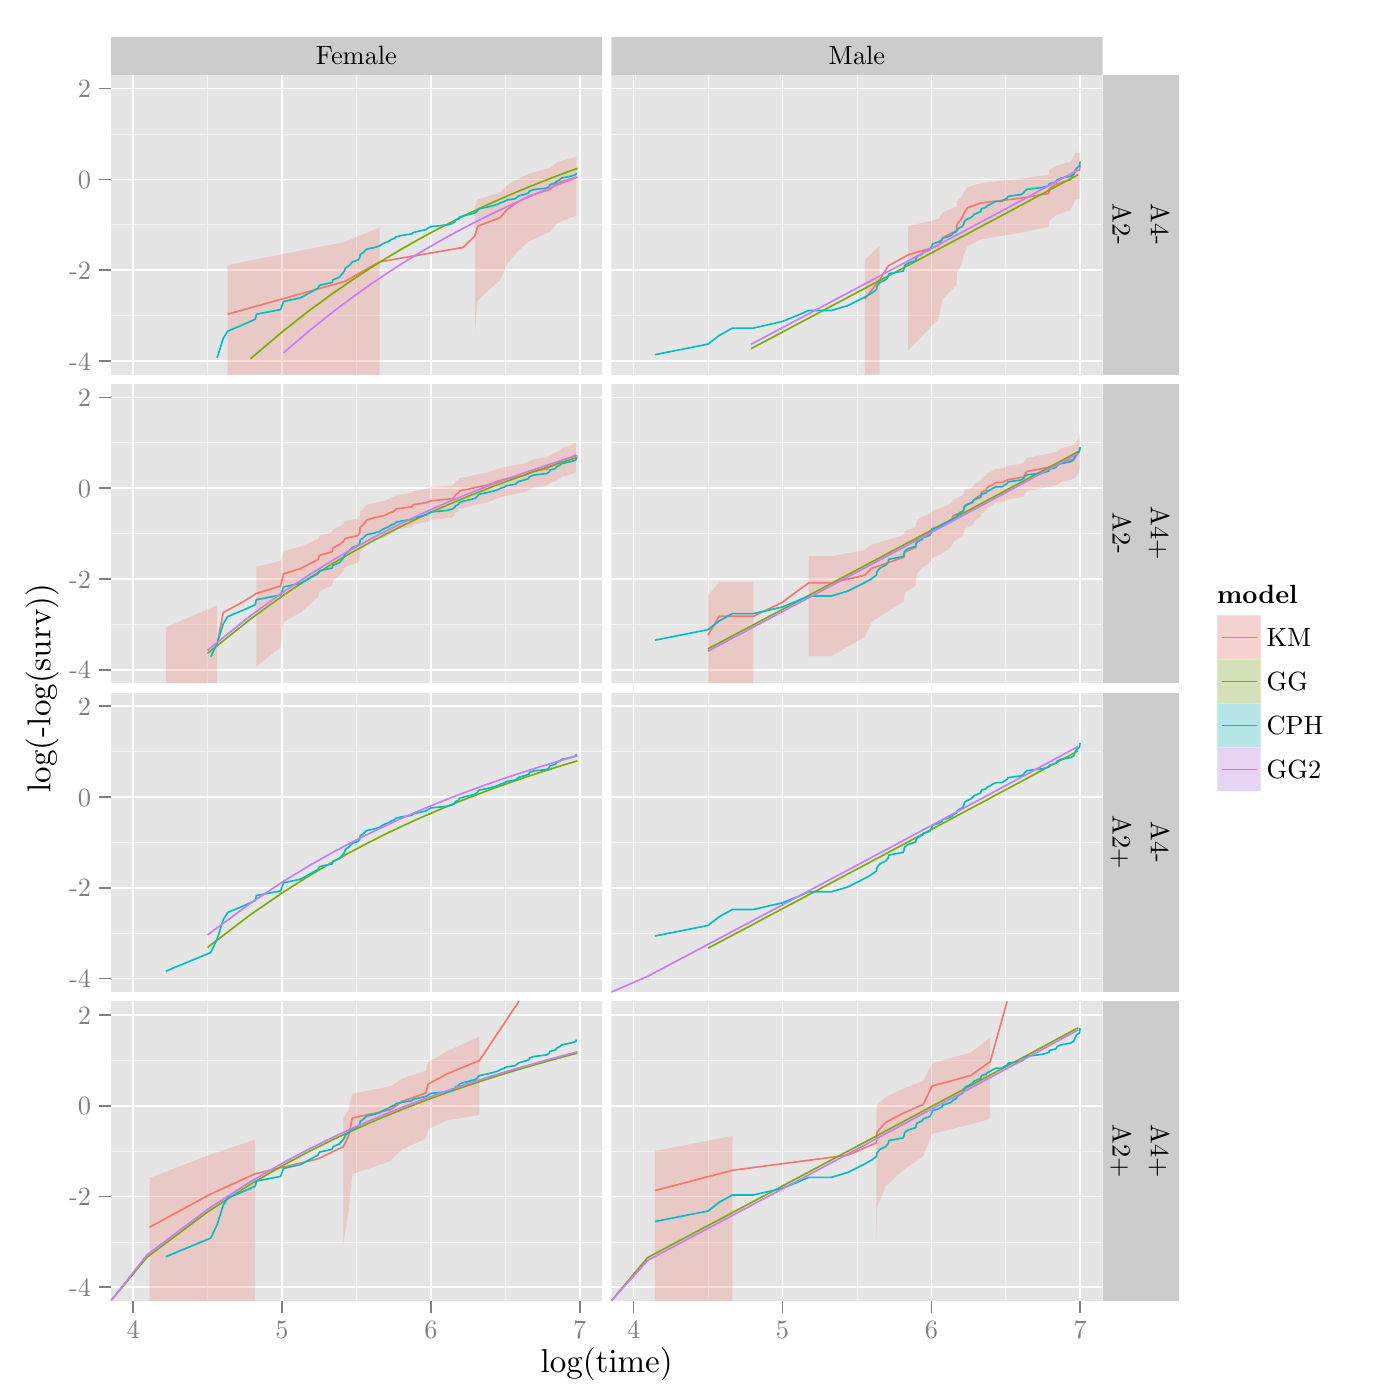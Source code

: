 % Created by tikzDevice version 0.8.1 on 2015-02-03 07:15:24
% !TEX encoding = UTF-8 Unicode
\documentclass[11pt]{memoir}
\nonstopmode

\usepackage{tikz}

\usepackage[active,tightpage,psfixbb]{preview}

\PreviewEnvironment{pgfpicture}

\setlength\PreviewBorder{0pt}

\usepackage{amsmath}
\newcommand{\SweaveOpts}[1]{}  % do not interfere with LaTeX
\newcommand{\SweaveInput}[1]{} % because they are not real TeX commands
\newcommand{\Sexpr}[1]{}       % will only be parsed by R


\usepackage{geometry}
\usepackage{amsmath}
\usepackage{lscape}
\geometry{verbose,tmargin=2.5cm,bmargin=2.5cm,lmargin=2.5cm,rmargin=2.5cm}


\begin{document}

\begin{tikzpicture}[x=1pt,y=1pt]
\definecolor{fillColor}{RGB}{255,255,255}
\path[use as bounding box,fill=fillColor,fill opacity=0.00] (0,0) rectangle (505.89,505.89);
\begin{scope}
\path[clip] (  0.00,  0.00) rectangle (505.89,505.89);
\definecolor{drawColor}{RGB}{255,255,255}
\definecolor{fillColor}{RGB}{255,255,255}

\path[draw=drawColor,line width= 0.6pt,line join=round,line cap=round,fill=fillColor] (  0.00,  0.00) rectangle (505.89,505.89);
\end{scope}
\begin{scope}
\path[clip] ( 40.03,478.81) rectangle (217.57,492.64);
\definecolor{fillColor}{gray}{0.80}

\path[fill=fillColor] ( 40.03,478.81) rectangle (217.57,492.64);
\definecolor{drawColor}{RGB}{0,0,0}

\node[text=drawColor,anchor=base,inner sep=0pt, outer sep=0pt, scale=  0.87] at (128.80,482.43) {Female};
\end{scope}
\begin{scope}
\path[clip] (220.88,478.81) rectangle (398.42,492.64);
\definecolor{fillColor}{gray}{0.80}

\path[fill=fillColor] (220.88,478.81) rectangle (398.42,492.64);
\definecolor{drawColor}{RGB}{0,0,0}

\node[text=drawColor,anchor=base,inner sep=0pt, outer sep=0pt, scale=  0.87] at (309.65,482.43) {Male};
\end{scope}
\begin{scope}
\path[clip] ( 40.03,370.54) rectangle (217.57,478.81);
\definecolor{fillColor}{gray}{0.90}

\path[fill=fillColor] ( 40.03,370.54) rectangle (217.57,478.81);
\definecolor{drawColor}{gray}{0.95}

\path[draw=drawColor,line width= 0.3pt,line join=round] ( 40.03,391.87) --
	(217.57,391.87);

\path[draw=drawColor,line width= 0.3pt,line join=round] ( 40.03,424.67) --
	(217.57,424.67);

\path[draw=drawColor,line width= 0.3pt,line join=round] ( 40.03,457.48) --
	(217.57,457.48);

\path[draw=drawColor,line width= 0.3pt,line join=round] ( 75.00,370.54) --
	( 75.00,478.81);

\path[draw=drawColor,line width= 0.3pt,line join=round] (128.80,370.54) --
	(128.80,478.81);

\path[draw=drawColor,line width= 0.3pt,line join=round] (182.60,370.54) --
	(182.60,478.81);
\definecolor{drawColor}{RGB}{255,255,255}

\path[draw=drawColor,line width= 0.6pt,line join=round] ( 40.03,375.46) --
	(217.57,375.46);

\path[draw=drawColor,line width= 0.6pt,line join=round] ( 40.03,408.27) --
	(217.57,408.27);

\path[draw=drawColor,line width= 0.6pt,line join=round] ( 40.03,441.08) --
	(217.57,441.08);

\path[draw=drawColor,line width= 0.6pt,line join=round] ( 40.03,473.89) --
	(217.57,473.89);

\path[draw=drawColor,line width= 0.6pt,line join=round] ( 48.10,370.54) --
	( 48.10,478.81);

\path[draw=drawColor,line width= 0.6pt,line join=round] (101.90,370.54) --
	(101.90,478.81);

\path[draw=drawColor,line width= 0.6pt,line join=round] (155.70,370.54) --
	(155.70,478.81);

\path[draw=drawColor,line width= 0.6pt,line join=round] (209.50,370.54) --
	(209.50,478.81);
\definecolor{fillColor}{RGB}{248,118,109}

\path[fill=fillColor,fill opacity=0.25] ( 82.25,410.16) --
	(124.53,418.43) --
	(137.19,423.70) --
	(137.19,370.54) --
	(124.53,370.54) --
	( 82.25,370.54) --
	cycle;

\path[fill=fillColor,fill opacity=0.25] (171.58,430.99) --
	(172.67,433.85) --
	(180.78,436.41) --
	(183.07,438.77) --
	(186.79,440.98) --
	(191.10,443.10) --
	(198.63,445.17) --
	(201.15,447.21) --
	(208.28,449.26) --
	(208.28,428.07) --
	(201.15,425.19) --
	(198.63,422.08) --
	(191.10,418.66) --
	(186.79,414.79) --
	(183.07,410.28) --
	(180.78,404.75) --
	(172.67,397.40) --
	(171.58,385.92) --
	cycle;
\definecolor{drawColor}{RGB}{248,118,109}

\path[draw=drawColor,line width= 0.6pt,line join=round] ( 82.25,392.35) --
	(124.53,404.16) --
	(137.19,411.27) --
	(167.35,416.47) --
	(171.58,420.64) --
	(172.67,424.17) --
	(180.78,427.26) --
	(183.07,430.06) --
	(186.79,432.64) --
	(191.10,435.07) --
	(198.63,437.39) --
	(201.15,439.64) --
	(208.28,441.88);
\definecolor{drawColor}{RGB}{124,174,0}

\path[draw=drawColor,line width= 0.6pt,line join=round] ( 90.47,376.22) --
	(102.47,386.38) --
	(112.28,394.05) --
	(120.57,400.10) --
	(127.76,405.04) --
	(134.10,409.17) --
	(139.76,412.69) --
	(144.89,415.74) --
	(149.57,418.42) --
	(153.88,420.80) --
	(157.87,422.93) --
	(161.58,424.85) --
	(165.05,426.60) --
	(168.31,428.20) --
	(171.39,429.67) --
	(174.29,431.03) --
	(177.05,432.30) --
	(179.68,433.47) --
	(182.18,434.57) --
	(184.57,435.60) --
	(186.86,436.57) --
	(189.06,437.49) --
	(191.17,438.35) --
	(193.20,439.17) --
	(195.16,439.95) --
	(197.04,440.69) --
	(198.87,441.40) --
	(200.63,442.07) --
	(202.34,442.72) --
	(203.99,443.33) --
	(205.60,443.93) --
	(207.16,444.49) --
	(208.68,445.04);
\definecolor{drawColor}{RGB}{0,191,196}

\path[draw=drawColor,line width= 0.6pt,line join=round] ( 78.46,376.65) --
	( 80.66,383.57) --
	( 82.25,386.21) --
	( 87.71,388.50) --
	( 92.23,390.52) --
	( 92.66,392.35) --
	(101.39,394.02) --
	(102.47,396.95) --
	(108.57,398.26) --
	(114.91,401.76) --
	(115.47,402.82) --
	(120.06,403.82) --
	(120.32,404.77) --
	(122.59,405.67) --
	(124.05,407.39) --
	(124.53,408.21) --
	(124.76,408.99) --
	(125.93,409.75) --
	(127.31,411.21) --
	(129.31,411.93) --
	(129.95,412.62) --
	(130.17,413.96) --
	(131.23,414.61) --
	(131.86,415.23) --
	(132.48,415.84) --
	(135.28,416.44) --
	(137.19,417.02) --
	(137.94,417.58) --
	(139.04,418.14) --
	(140.48,418.68) --
	(141.18,419.22) --
	(142.56,419.76) --
	(143.07,420.30) --
	(145.22,420.82) --
	(148.82,421.35) --
	(149.27,421.87) --
	(153.88,422.92) --
	(154.70,423.46) --
	(155.78,424.03) --
	(161.46,424.59) --
	(163.46,425.16) --
	(164.37,425.72) --
	(164.49,426.27) --
	(165.72,426.82) --
	(165.94,427.37) --
	(167.35,427.90) --
	(169.56,428.43) --
	(171.58,428.96) --
	(172.37,429.47) --
	(172.67,429.98) --
	(173.25,430.49) --
	(175.88,431.01) --
	(178.03,431.53) --
	(179.76,432.04) --
	(180.78,432.56) --
	(182.18,433.06) --
	(183.07,433.57) --
	(186.19,434.07) --
	(186.79,434.59) --
	(187.53,435.10) --
	(189.56,435.64) --
	(191.10,436.21) --
	(191.24,436.78) --
	(192.80,437.35) --
	(197.60,437.93) --
	(198.45,438.53) --
	(198.63,439.13) --
	(200.63,439.74) --
	(201.15,440.35) --
	(202.28,440.96) --
	(203.01,441.57) --
	(206.18,442.20) --
	(208.12,442.83) --
	(208.28,443.50);
\definecolor{drawColor}{RGB}{199,124,255}

\path[draw=drawColor,line width= 0.6pt,line join=round] (102.47,378.42) --
	(112.28,386.78) --
	(120.57,393.37) --
	(127.76,398.75) --
	(134.10,403.24) --
	(139.76,407.07) --
	(144.89,410.38) --
	(149.57,413.29) --
	(153.88,415.87) --
	(157.87,418.17) --
	(161.58,420.25) --
	(165.05,422.14) --
	(168.31,423.87) --
	(171.39,425.46) --
	(174.29,426.92) --
	(177.05,428.28) --
	(179.68,429.54) --
	(182.18,430.73) --
	(184.57,431.83) --
	(186.86,432.87) --
	(189.06,433.85) --
	(191.17,434.78) --
	(193.20,435.66) --
	(195.16,436.49) --
	(197.04,437.28) --
	(198.87,438.03) --
	(200.63,438.75) --
	(202.34,439.44) --
	(203.99,440.10) --
	(205.60,440.73) --
	(207.16,441.33) --
	(208.68,441.91);
\end{scope}
\begin{scope}
\path[clip] ( 40.03,258.96) rectangle (217.57,367.23);
\definecolor{fillColor}{gray}{0.90}

\path[fill=fillColor] ( 40.03,258.96) rectangle (217.57,367.23);
\definecolor{drawColor}{gray}{0.95}

\path[draw=drawColor,line width= 0.3pt,line join=round] ( 40.03,280.28) --
	(217.57,280.28);

\path[draw=drawColor,line width= 0.3pt,line join=round] ( 40.03,313.09) --
	(217.57,313.09);

\path[draw=drawColor,line width= 0.3pt,line join=round] ( 40.03,345.90) --
	(217.57,345.90);

\path[draw=drawColor,line width= 0.3pt,line join=round] ( 75.00,258.96) --
	( 75.00,367.23);

\path[draw=drawColor,line width= 0.3pt,line join=round] (128.80,258.96) --
	(128.80,367.23);

\path[draw=drawColor,line width= 0.3pt,line join=round] (182.60,258.96) --
	(182.60,367.23);
\definecolor{drawColor}{RGB}{255,255,255}

\path[draw=drawColor,line width= 0.6pt,line join=round] ( 40.03,263.88) --
	(217.57,263.88);

\path[draw=drawColor,line width= 0.6pt,line join=round] ( 40.03,296.69) --
	(217.57,296.69);

\path[draw=drawColor,line width= 0.6pt,line join=round] ( 40.03,329.50) --
	(217.57,329.50);

\path[draw=drawColor,line width= 0.6pt,line join=round] ( 40.03,362.31) --
	(217.57,362.31);

\path[draw=drawColor,line width= 0.6pt,line join=round] ( 48.10,258.96) --
	( 48.10,367.23);

\path[draw=drawColor,line width= 0.6pt,line join=round] (101.90,258.96) --
	(101.90,367.23);

\path[draw=drawColor,line width= 0.6pt,line join=round] (155.70,258.96) --
	(155.70,367.23);

\path[draw=drawColor,line width= 0.6pt,line join=round] (209.50,258.96) --
	(209.50,367.23);
\definecolor{fillColor}{RGB}{248,118,109}

\path[fill=fillColor,fill opacity=0.25] ( 59.91,279.20) --
	( 78.46,287.17) --
	( 78.46,258.96) --
	( 59.91,258.96) --
	cycle;

\path[fill=fillColor,fill opacity=0.25] ( 92.66,301.11) --
	(101.39,303.23) --
	(102.47,306.80) --
	(108.57,308.34) --
	(114.91,311.08) --
	(115.47,312.31) --
	(120.06,313.47) --
	(120.32,314.57) --
	(122.59,315.62) --
	(124.05,316.62) --
	(124.76,317.58) --
	(129.31,318.50) --
	(129.95,319.39) --
	(130.17,321.08) --
	(131.23,321.89) --
	(131.86,322.68) --
	(132.48,323.45) --
	(135.28,324.20) --
	(139.04,324.94) --
	(140.48,325.66) --
	(142.56,326.37) --
	(143.07,327.07) --
	(148.82,327.77) --
	(149.27,328.45) --
	(153.88,329.13) --
	(155.78,329.80) --
	(163.46,330.46) --
	(164.37,331.13) --
	(164.49,331.79) --
	(165.72,332.45) --
	(165.94,333.11) --
	(169.56,333.77) --
	(172.37,334.43) --
	(175.88,335.09) --
	(178.03,335.76) --
	(179.76,336.44) --
	(182.18,337.12) --
	(186.19,337.81) --
	(189.56,338.52) --
	(191.24,339.24) --
	(192.80,339.97) --
	(197.60,340.73) --
	(198.45,341.51) --
	(200.63,342.31) --
	(202.28,343.15) --
	(203.01,344.03) --
	(206.18,344.96) --
	(208.12,345.96) --
	(208.12,335.38) --
	(206.18,334.49) --
	(203.01,333.64) --
	(202.28,332.80) --
	(200.63,331.99) --
	(198.45,331.19) --
	(197.60,330.40) --
	(192.80,329.63) --
	(191.24,328.86) --
	(189.56,328.10) --
	(186.19,327.34) --
	(182.18,326.59) --
	(179.76,325.83) --
	(178.03,325.08) --
	(175.88,324.32) --
	(172.37,323.56) --
	(169.56,322.79) --
	(165.94,322.02) --
	(165.72,321.24) --
	(164.49,320.46) --
	(164.37,319.66) --
	(163.46,318.85) --
	(155.78,318.02) --
	(153.88,317.19) --
	(149.27,316.33) --
	(148.82,315.46) --
	(143.07,314.56) --
	(142.56,313.65) --
	(140.48,312.71) --
	(139.04,311.74) --
	(135.28,310.74) --
	(132.48,309.70) --
	(131.86,308.63) --
	(131.23,307.51) --
	(130.17,306.35) --
	(129.95,303.86) --
	(129.31,302.51) --
	(124.76,301.09) --
	(124.05,299.58) --
	(122.59,297.96) --
	(120.32,296.22) --
	(120.06,294.33) --
	(115.47,292.27) --
	(114.91,289.99) --
	(108.57,284.52) --
	(102.47,281.14) --
	(101.39,271.96) --
	( 92.66,265.03) --
	cycle;
\definecolor{drawColor}{RGB}{248,118,109}

\path[draw=drawColor,line width= 0.6pt,line join=round] ( 78.46,272.90) --
	( 80.66,284.54) --
	( 87.71,288.34) --
	( 92.66,291.47) --
	(101.39,294.14) --
	(102.47,298.55) --
	(108.57,300.42) --
	(114.91,303.71) --
	(115.47,305.18) --
	(120.06,306.55) --
	(120.32,307.84) --
	(122.59,309.06) --
	(124.05,310.22) --
	(124.76,311.32) --
	(129.31,312.38) --
	(129.95,313.39) --
	(130.17,315.31) --
	(131.23,316.23) --
	(131.86,317.11) --
	(132.48,317.97) --
	(135.28,318.81) --
	(139.04,319.63) --
	(140.48,320.43) --
	(142.56,321.21) --
	(143.07,321.98) --
	(148.82,322.74) --
	(149.27,323.49) --
	(153.88,324.22) --
	(155.78,324.95) --
	(163.46,325.66) --
	(164.37,326.38) --
	(164.49,327.08) --
	(165.72,327.78) --
	(165.94,328.48) --
	(169.56,329.18) --
	(172.37,329.88) --
	(175.88,330.57) --
	(178.03,331.27) --
	(179.76,331.98) --
	(182.18,332.68) --
	(186.19,333.40) --
	(189.56,334.12) --
	(191.24,334.86) --
	(192.80,335.60) --
	(197.60,336.36) --
	(198.45,337.15) --
	(200.63,337.95) --
	(202.28,338.78) --
	(203.01,339.65) --
	(206.18,340.55) --
	(208.12,341.51);
\definecolor{drawColor}{RGB}{124,174,0}

\path[draw=drawColor,line width= 0.6pt,line join=round] ( 74.99,269.78) --
	( 90.47,282.17) --
	(102.47,290.83) --
	(112.28,297.33) --
	(120.57,302.45) --
	(127.76,306.62) --
	(134.10,310.10) --
	(139.76,313.07) --
	(144.89,315.64) --
	(149.57,317.91) --
	(153.88,319.92) --
	(157.87,321.72) --
	(161.58,323.35) --
	(165.05,324.83) --
	(168.31,326.18) --
	(171.39,327.43) --
	(174.29,328.59) --
	(177.05,329.67) --
	(179.68,330.67) --
	(182.18,331.61) --
	(184.57,332.49) --
	(186.86,333.32) --
	(189.06,334.10) --
	(191.17,334.84) --
	(193.20,335.54) --
	(195.16,336.21) --
	(197.04,336.85) --
	(198.87,337.46) --
	(200.63,338.04) --
	(202.34,338.59) --
	(203.99,339.12) --
	(205.60,339.63) --
	(207.16,340.13) --
	(208.68,340.60);
\definecolor{drawColor}{RGB}{0,191,196}

\path[draw=drawColor,line width= 0.6pt,line join=round] ( 76.17,268.59) --
	( 78.46,273.49) --
	( 80.66,280.41) --
	( 82.25,283.05) --
	( 87.71,285.33) --
	( 92.23,287.35) --
	( 92.66,289.19) --
	(101.39,290.85) --
	(102.47,293.79) --
	(108.57,295.10) --
	(114.91,298.60) --
	(115.47,299.65) --
	(120.06,300.65) --
	(120.32,301.60) --
	(122.59,302.51) --
	(124.05,304.23) --
	(124.53,305.04) --
	(124.76,305.82) --
	(125.93,306.58) --
	(127.31,308.05) --
	(129.31,308.76) --
	(129.95,309.46) --
	(130.17,310.80) --
	(131.23,311.44) --
	(131.86,312.07) --
	(132.48,312.68) --
	(135.28,313.27) --
	(137.19,313.85) --
	(137.94,314.42) --
	(139.04,314.97) --
	(140.48,315.52) --
	(141.18,316.05) --
	(142.56,316.60) --
	(143.07,317.13) --
	(145.22,317.66) --
	(148.82,318.19) --
	(149.27,318.71) --
	(153.88,319.75) --
	(154.70,320.30) --
	(155.78,320.86) --
	(161.46,321.43) --
	(163.46,321.99) --
	(164.37,322.55) --
	(164.49,323.11) --
	(165.72,323.66) --
	(165.94,324.20) --
	(167.35,324.74) --
	(169.56,325.27) --
	(171.58,325.79) --
	(172.37,326.31) --
	(172.67,326.82) --
	(173.25,327.32) --
	(175.88,327.84) --
	(178.03,328.36) --
	(179.76,328.88) --
	(180.78,329.39) --
	(182.18,329.90) --
	(183.07,330.40) --
	(186.19,330.90) --
	(186.79,331.42) --
	(187.53,331.93) --
	(189.56,332.48) --
	(191.10,333.04) --
	(191.24,333.61) --
	(192.80,334.18) --
	(197.60,334.77) --
	(198.45,335.37) --
	(198.63,335.97) --
	(200.63,336.57) --
	(201.15,337.18) --
	(202.28,337.79) --
	(203.01,338.41) --
	(206.18,339.03) --
	(208.12,339.67) --
	(208.28,340.34);
\definecolor{drawColor}{RGB}{199,124,255}

\path[draw=drawColor,line width= 0.6pt,line join=round] ( 74.99,270.91) --
	( 90.47,283.36) --
	(102.47,292.03) --
	(112.28,298.52) --
	(120.57,303.62) --
	(127.76,307.76) --
	(134.10,311.21) --
	(139.76,314.15) --
	(144.89,316.70) --
	(149.57,318.94) --
	(153.88,320.92) --
	(157.87,322.70) --
	(161.58,324.31) --
	(165.05,325.77) --
	(168.31,327.11) --
	(171.39,328.34) --
	(174.29,329.48) --
	(177.05,330.54) --
	(179.68,331.52) --
	(182.18,332.45) --
	(184.57,333.31) --
	(186.86,334.13) --
	(189.06,334.90) --
	(191.17,335.63) --
	(193.20,336.32) --
	(195.16,336.98) --
	(197.04,337.60) --
	(198.87,338.20) --
	(200.63,338.77) --
	(202.34,339.31) --
	(203.99,339.84) --
	(205.60,340.34) --
	(207.16,340.82) --
	(208.68,341.28);
\end{scope}
\begin{scope}
\path[clip] ( 40.03,147.38) rectangle (217.57,255.65);
\definecolor{fillColor}{gray}{0.90}

\path[fill=fillColor] ( 40.03,147.38) rectangle (217.57,255.65);
\definecolor{drawColor}{gray}{0.95}

\path[draw=drawColor,line width= 0.3pt,line join=round] ( 40.03,168.70) --
	(217.57,168.70);

\path[draw=drawColor,line width= 0.3pt,line join=round] ( 40.03,201.51) --
	(217.57,201.51);

\path[draw=drawColor,line width= 0.3pt,line join=round] ( 40.03,234.32) --
	(217.57,234.32);

\path[draw=drawColor,line width= 0.3pt,line join=round] ( 75.00,147.38) --
	( 75.00,255.65);

\path[draw=drawColor,line width= 0.3pt,line join=round] (128.80,147.38) --
	(128.80,255.65);

\path[draw=drawColor,line width= 0.3pt,line join=round] (182.60,147.38) --
	(182.60,255.65);
\definecolor{drawColor}{RGB}{255,255,255}

\path[draw=drawColor,line width= 0.6pt,line join=round] ( 40.03,152.30) --
	(217.57,152.30);

\path[draw=drawColor,line width= 0.6pt,line join=round] ( 40.03,185.11) --
	(217.57,185.11);

\path[draw=drawColor,line width= 0.6pt,line join=round] ( 40.03,217.92) --
	(217.57,217.92);

\path[draw=drawColor,line width= 0.6pt,line join=round] ( 40.03,250.73) --
	(217.57,250.73);

\path[draw=drawColor,line width= 0.6pt,line join=round] ( 48.10,147.38) --
	( 48.10,255.65);

\path[draw=drawColor,line width= 0.6pt,line join=round] (101.90,147.38) --
	(101.90,255.65);

\path[draw=drawColor,line width= 0.6pt,line join=round] (155.70,147.38) --
	(155.70,255.65);

\path[draw=drawColor,line width= 0.6pt,line join=round] (209.50,147.38) --
	(209.50,255.65);
\definecolor{drawColor}{RGB}{124,174,0}

\path[draw=drawColor,line width= 0.6pt,line join=round] ( 74.99,163.54) --
	( 90.47,175.34) --
	(102.47,183.58) --
	(112.28,189.76) --
	(120.57,194.62) --
	(127.76,198.58) --
	(134.10,201.89) --
	(139.76,204.71) --
	(144.89,207.16) --
	(149.57,209.31) --
	(153.88,211.22) --
	(157.87,212.94) --
	(161.58,214.49) --
	(165.05,215.90) --
	(168.31,217.19) --
	(171.39,218.39) --
	(174.29,219.49) --
	(177.05,220.52) --
	(179.68,221.47) --
	(182.18,222.37) --
	(184.57,223.21) --
	(186.86,224.00) --
	(189.06,224.75) --
	(191.17,225.46) --
	(193.20,226.13) --
	(195.16,226.77) --
	(197.04,227.38) --
	(198.87,227.96) --
	(200.63,228.52) --
	(202.34,229.05) --
	(203.99,229.56) --
	(205.60,230.05) --
	(207.16,230.52) --
	(208.68,230.98);
\definecolor{drawColor}{RGB}{0,191,196}

\path[draw=drawColor,line width= 0.6pt,line join=round] ( 59.91,154.94) --
	( 76.17,161.69) --
	( 78.46,166.59) --
	( 80.66,173.50) --
	( 82.25,176.15) --
	( 87.71,178.43) --
	( 92.23,180.45) --
	( 92.66,182.29) --
	(101.39,183.95) --
	(102.47,186.88) --
	(108.57,188.19) --
	(114.91,191.70) --
	(115.47,192.75) --
	(120.06,193.75) --
	(120.32,194.70) --
	(122.59,195.61) --
	(124.05,197.32) --
	(124.53,198.14) --
	(124.76,198.92) --
	(125.93,199.68) --
	(127.31,201.14) --
	(129.31,201.86) --
	(129.95,202.55) --
	(130.17,203.90) --
	(131.23,204.54) --
	(131.86,205.16) --
	(132.48,205.77) --
	(135.28,206.37) --
	(137.19,206.95) --
	(137.94,207.51) --
	(139.04,208.07) --
	(140.48,208.61) --
	(141.18,209.15) --
	(142.56,209.69) --
	(143.07,210.23) --
	(145.22,210.75) --
	(148.82,211.28) --
	(149.27,211.80) --
	(153.88,212.85) --
	(154.70,213.40) --
	(155.78,213.96) --
	(161.46,214.52) --
	(163.46,215.09) --
	(164.37,215.65) --
	(164.49,216.21) --
	(165.72,216.76) --
	(165.94,217.30) --
	(167.35,217.84) --
	(169.56,218.37) --
	(171.58,218.89) --
	(172.37,219.41) --
	(172.67,219.92) --
	(173.25,220.42) --
	(175.88,220.94) --
	(178.03,221.46) --
	(179.76,221.97) --
	(180.78,222.49) --
	(182.18,222.99) --
	(183.07,223.50) --
	(186.19,224.00) --
	(186.79,224.52) --
	(187.53,225.03) --
	(189.56,225.58) --
	(191.10,226.14) --
	(191.24,226.71) --
	(192.80,227.28) --
	(197.60,227.87) --
	(198.45,228.47) --
	(198.63,229.07) --
	(200.63,229.67) --
	(201.15,230.28) --
	(202.28,230.89) --
	(203.01,231.50) --
	(206.18,232.13) --
	(208.12,232.77) --
	(208.28,233.43);
\definecolor{drawColor}{RGB}{199,124,255}

\path[draw=drawColor,line width= 0.6pt,line join=round] ( 74.99,168.03) --
	( 90.47,179.49) --
	(102.47,187.45) --
	(112.28,193.40) --
	(120.57,198.07) --
	(127.76,201.86) --
	(134.10,205.03) --
	(139.76,207.73) --
	(144.89,210.07) --
	(149.57,212.13) --
	(153.88,213.96) --
	(157.87,215.59) --
	(161.58,217.08) --
	(165.05,218.42) --
	(168.31,219.66) --
	(171.39,220.80) --
	(174.29,221.85) --
	(177.05,222.83) --
	(179.68,223.75) --
	(182.18,224.60) --
	(184.57,225.41) --
	(186.86,226.16) --
	(189.06,226.88) --
	(191.17,227.56) --
	(193.20,228.20) --
	(195.16,228.81) --
	(197.04,229.39) --
	(198.87,229.95) --
	(200.63,230.48) --
	(202.34,230.99) --
	(203.99,231.47) --
	(205.60,231.94) --
	(207.16,232.39) --
	(208.68,232.82);
\end{scope}
\begin{scope}
\path[clip] ( 40.03, 35.80) rectangle (217.57,144.07);
\definecolor{fillColor}{gray}{0.90}

\path[fill=fillColor] ( 40.03, 35.80) rectangle (217.57,144.07);
\definecolor{drawColor}{gray}{0.95}

\path[draw=drawColor,line width= 0.3pt,line join=round] ( 40.03, 57.12) --
	(217.57, 57.12);

\path[draw=drawColor,line width= 0.3pt,line join=round] ( 40.03, 89.93) --
	(217.57, 89.93);

\path[draw=drawColor,line width= 0.3pt,line join=round] ( 40.03,122.74) --
	(217.57,122.74);

\path[draw=drawColor,line width= 0.3pt,line join=round] ( 75.00, 35.80) --
	( 75.00,144.07);

\path[draw=drawColor,line width= 0.3pt,line join=round] (128.80, 35.80) --
	(128.80,144.07);

\path[draw=drawColor,line width= 0.3pt,line join=round] (182.60, 35.80) --
	(182.60,144.07);
\definecolor{drawColor}{RGB}{255,255,255}

\path[draw=drawColor,line width= 0.6pt,line join=round] ( 40.03, 40.72) --
	(217.57, 40.72);

\path[draw=drawColor,line width= 0.6pt,line join=round] ( 40.03, 73.53) --
	(217.57, 73.53);

\path[draw=drawColor,line width= 0.6pt,line join=round] ( 40.03,106.34) --
	(217.57,106.34);

\path[draw=drawColor,line width= 0.6pt,line join=round] ( 40.03,139.14) --
	(217.57,139.14);

\path[draw=drawColor,line width= 0.6pt,line join=round] ( 48.10, 35.80) --
	( 48.10,144.07);

\path[draw=drawColor,line width= 0.6pt,line join=round] (101.90, 35.80) --
	(101.90,144.07);

\path[draw=drawColor,line width= 0.6pt,line join=round] (155.70, 35.80) --
	(155.70,144.07);

\path[draw=drawColor,line width= 0.6pt,line join=round] (209.50, 35.80) --
	(209.50,144.07);
\definecolor{fillColor}{RGB}{248,118,109}

\path[fill=fillColor,fill opacity=0.25] ( 54.07, 80.28) --
	( 76.17, 88.71) --
	( 92.23, 94.16) --
	( 92.23, 35.80) --
	( 76.17, 35.80) --
	( 54.07, 35.80) --
	cycle;

\path[fill=fillColor,fill opacity=0.25] (124.05,101.90) --
	(125.93,105.04) --
	(127.31,110.68) --
	(141.18,113.38) --
	(145.22,116.11) --
	(153.88,118.98) --
	(154.70,122.15) --
	(161.46,125.95) --
	(173.25,131.37) --
	(173.25,102.97) --
	(161.46,101.05) --
	(154.70, 97.88) --
	(153.88, 94.38) --
	(145.22, 90.59) --
	(141.18, 86.39) --
	(127.31, 81.58) --
	(125.93, 68.17) --
	(124.05, 56.39) --
	cycle;
\definecolor{drawColor}{RGB}{248,118,109}

\path[draw=drawColor,line width= 0.6pt,line join=round] ( 54.07, 62.47) --
	( 76.17, 74.44) --
	( 92.23, 81.73) --
	(114.91, 87.13) --
	(124.05, 91.53) --
	(125.93, 95.32) --
	(127.31,101.88) --
	(141.18,104.90) --
	(145.22,107.88) --
	(153.88,110.91) --
	(154.70,114.14) --
	(161.46,117.83) --
	(173.25,122.68) --
	(187.53,144.07);
\definecolor{drawColor}{RGB}{124,174,0}

\path[draw=drawColor,line width= 0.6pt,line join=round] ( 40.03, 35.80) --
	( 53.18, 51.64) --
	( 74.99, 67.94) --
	( 90.47, 77.94) --
	(102.47, 84.90) --
	(112.28, 90.11) --
	(120.57, 94.21) --
	(127.76, 97.55) --
	(134.10,100.35) --
	(139.76,102.74) --
	(144.89,104.82) --
	(149.57,106.65) --
	(153.88,108.28) --
	(157.87,109.75) --
	(161.58,111.08) --
	(165.05,112.29) --
	(168.31,113.40) --
	(171.39,114.42) --
	(174.29,115.37) --
	(177.05,116.26) --
	(179.68,117.09) --
	(182.18,117.86) --
	(184.57,118.59) --
	(186.86,119.28) --
	(189.06,119.93) --
	(191.17,120.54) --
	(193.20,121.13) --
	(195.16,121.69) --
	(197.04,122.22) --
	(198.87,122.73) --
	(200.63,123.21) --
	(202.34,123.68) --
	(203.99,124.12) --
	(205.60,124.55) --
	(207.16,124.97) --
	(208.68,125.36);
\definecolor{drawColor}{RGB}{0,191,196}

\path[draw=drawColor,line width= 0.6pt,line join=round] ( 59.91, 51.78) --
	( 76.17, 58.52) --
	( 78.46, 63.42) --
	( 80.66, 70.34) --
	( 82.25, 72.98) --
	( 87.71, 75.26) --
	( 92.23, 77.29) --
	( 92.66, 79.12) --
	(101.39, 80.79) --
	(102.47, 83.72) --
	(108.57, 85.03) --
	(114.91, 88.53) --
	(115.47, 89.58) --
	(120.06, 90.58) --
	(120.32, 91.53) --
	(122.59, 92.44) --
	(124.05, 94.16) --
	(124.53, 94.97) --
	(124.76, 95.76) --
	(125.93, 96.51) --
	(127.31, 97.98) --
	(129.31, 98.69) --
	(129.95, 99.39) --
	(130.17,100.73) --
	(131.23,101.37) --
	(131.86,102.00) --
	(132.48,102.61) --
	(135.28,103.20) --
	(137.19,103.78) --
	(137.94,104.35) --
	(139.04,104.90) --
	(140.48,105.45) --
	(141.18,105.98) --
	(142.56,106.53) --
	(143.07,107.06) --
	(145.22,107.59) --
	(148.82,108.12) --
	(149.27,108.64) --
	(153.88,109.69) --
	(154.70,110.23) --
	(155.78,110.80) --
	(161.46,111.36) --
	(163.46,111.93) --
	(164.37,112.49) --
	(164.49,113.04) --
	(165.72,113.59) --
	(165.94,114.13) --
	(167.35,114.67) --
	(169.56,115.20) --
	(171.58,115.73) --
	(172.37,116.24) --
	(172.67,116.75) --
	(173.25,117.25) --
	(175.88,117.78) --
	(178.03,118.30) --
	(179.76,118.81) --
	(180.78,119.32) --
	(182.18,119.83) --
	(183.07,120.34) --
	(186.19,120.84) --
	(186.79,121.35) --
	(187.53,121.86) --
	(189.56,122.41) --
	(191.10,122.97) --
	(191.24,123.55) --
	(192.80,124.11) --
	(197.60,124.70) --
	(198.45,125.30) --
	(198.63,125.90) --
	(200.63,126.51) --
	(201.15,127.12) --
	(202.28,127.73) --
	(203.01,128.34) --
	(206.18,128.97) --
	(208.12,129.60) --
	(208.28,130.27);
\definecolor{drawColor}{RGB}{199,124,255}

\path[draw=drawColor,line width= 0.6pt,line join=round] ( 40.03, 35.80) --
	( 53.18, 52.49) --
	( 74.99, 68.88) --
	( 90.47, 78.89) --
	(102.47, 85.82) --
	(112.28, 91.00) --
	(120.57, 95.07) --
	(127.76, 98.38) --
	(134.10,101.15) --
	(139.76,103.52) --
	(144.89,105.57) --
	(149.57,107.38) --
	(153.88,108.99) --
	(157.87,110.43) --
	(161.58,111.74) --
	(165.05,112.94) --
	(168.31,114.03) --
	(171.39,115.04) --
	(174.29,115.98) --
	(177.05,116.85) --
	(179.68,117.66) --
	(182.18,118.43) --
	(184.57,119.14) --
	(186.86,119.82) --
	(189.06,120.46) --
	(191.17,121.06) --
	(193.20,121.64) --
	(195.16,122.19) --
	(197.04,122.71) --
	(198.87,123.21) --
	(200.63,123.69) --
	(202.34,124.14) --
	(203.99,124.58) --
	(205.60,125.00) --
	(207.16,125.41) --
	(208.68,125.80);
\end{scope}
\begin{scope}
\path[clip] (220.88,370.54) rectangle (398.42,478.81);
\definecolor{fillColor}{gray}{0.90}

\path[fill=fillColor] (220.88,370.54) rectangle (398.42,478.81);
\definecolor{drawColor}{gray}{0.95}

\path[draw=drawColor,line width= 0.3pt,line join=round] (220.88,391.87) --
	(398.42,391.87);

\path[draw=drawColor,line width= 0.3pt,line join=round] (220.88,424.67) --
	(398.42,424.67);

\path[draw=drawColor,line width= 0.3pt,line join=round] (220.88,457.48) --
	(398.42,457.48);

\path[draw=drawColor,line width= 0.3pt,line join=round] (255.85,370.54) --
	(255.85,478.81);

\path[draw=drawColor,line width= 0.3pt,line join=round] (309.65,370.54) --
	(309.65,478.81);

\path[draw=drawColor,line width= 0.3pt,line join=round] (363.45,370.54) --
	(363.45,478.81);
\definecolor{drawColor}{RGB}{255,255,255}

\path[draw=drawColor,line width= 0.6pt,line join=round] (220.88,375.46) --
	(398.42,375.46);

\path[draw=drawColor,line width= 0.6pt,line join=round] (220.88,408.27) --
	(398.42,408.27);

\path[draw=drawColor,line width= 0.6pt,line join=round] (220.88,441.08) --
	(398.42,441.08);

\path[draw=drawColor,line width= 0.6pt,line join=round] (220.88,473.89) --
	(398.42,473.89);

\path[draw=drawColor,line width= 0.6pt,line join=round] (228.95,370.54) --
	(228.95,478.81);

\path[draw=drawColor,line width= 0.6pt,line join=round] (282.75,370.54) --
	(282.75,478.81);

\path[draw=drawColor,line width= 0.6pt,line join=round] (336.55,370.54) --
	(336.55,478.81);

\path[draw=drawColor,line width= 0.6pt,line join=round] (390.35,370.54) --
	(390.35,478.81);
\definecolor{fillColor}{RGB}{248,118,109}

\path[fill=fillColor,fill opacity=0.25] (312.50,412.06) --
	(317.85,417.17) --
	(317.85,370.54) --
	(312.50,370.54) --
	cycle;

\path[fill=fillColor,fill opacity=0.25] (328.13,424.11) --
	(339.10,426.76) --
	(340.60,429.09) --
	(345.67,431.19) --
	(345.78,433.12) --
	(347.55,434.92) --
	(348.41,436.61) --
	(349.58,438.22) --
	(354.48,439.76) --
	(368.53,441.26) --
	(368.75,441.26) --
	(378.99,442.85) --
	(379.17,444.41) --
	(381.65,445.95) --
	(386.97,447.50) --
	(388.57,450.66) --
	(390.07,450.66) --
	(390.31,452.63) --
	(390.31,435.79) --
	(390.07,433.88) --
	(388.57,433.88) --
	(386.97,430.12) --
	(381.65,428.16) --
	(379.17,426.12) --
	(378.99,423.99) --
	(368.75,421.74) --
	(368.53,421.74) --
	(354.48,419.39) --
	(349.58,416.85) --
	(348.41,414.04) --
	(347.55,410.89) --
	(345.78,407.28) --
	(345.67,403.00) --
	(340.60,397.68) --
	(339.10,390.54) --
	(328.13,379.28) --
	cycle;
\definecolor{drawColor}{RGB}{248,118,109}

\path[draw=drawColor,line width= 0.6pt,line join=round] (312.50,397.79) --
	(317.85,404.75) --
	(320.97,409.78) --
	(328.13,413.77) --
	(339.10,417.10) --
	(340.60,419.98) --
	(345.67,422.53) --
	(345.78,424.84) --
	(347.55,426.96) --
	(348.41,428.93) --
	(349.58,430.79) --
	(354.48,432.55) --
	(368.53,434.24) --
	(368.75,434.24) --
	(378.99,435.99) --
	(379.17,437.69) --
	(381.65,439.36) --
	(386.97,441.01) --
	(388.57,444.33) --
	(390.07,444.33) --
	(390.31,446.28);
\definecolor{drawColor}{RGB}{124,174,0}

\path[draw=drawColor,line width= 0.6pt,line join=round] (271.32,379.85) --
	(283.32,386.21) --
	(293.13,391.41) --
	(301.42,395.81) --
	(308.61,399.62) --
	(314.94,402.99) --
	(320.61,406.00) --
	(325.74,408.72) --
	(330.42,411.21) --
	(334.73,413.50) --
	(338.71,415.62) --
	(342.42,417.60) --
	(345.90,419.45) --
	(349.16,421.18) --
	(352.23,422.82) --
	(355.14,424.37) --
	(357.90,425.84) --
	(360.53,427.24) --
	(363.03,428.58) --
	(365.42,429.85) --
	(367.71,431.07) --
	(369.91,432.25) --
	(372.02,433.37) --
	(374.05,434.46) --
	(376.00,435.50) --
	(377.89,436.51) --
	(379.71,437.49) --
	(381.48,438.43) --
	(383.19,439.35) --
	(384.84,440.23) --
	(386.45,441.09) --
	(388.01,441.93) --
	(389.52,442.74);
\definecolor{drawColor}{RGB}{0,191,196}

\path[draw=drawColor,line width= 0.6pt,line join=round] (236.65,377.72) --
	(255.84,381.53) --
	(259.87,384.66) --
	(264.64,387.32) --
	(272.21,387.32) --
	(282.60,389.69) --
	(287.79,391.77) --
	(292.22,393.68) --
	(300.39,393.68) --
	(306.32,395.43) --
	(312.50,398.55) --
	(314.94,399.93) --
	(316.71,401.25) --
	(316.90,402.50) --
	(317.85,403.71) --
	(320.07,404.84) --
	(320.97,405.93) --
	(321.15,406.96) --
	(326.39,407.95) --
	(326.71,408.93) --
	(326.87,409.88) --
	(328.13,410.79) --
	(330.87,411.66) --
	(331.01,412.50) --
	(331.46,413.30) --
	(333.19,414.09) --
	(333.61,414.84) --
	(335.95,415.59) --
	(336.76,417.03) --
	(336.89,417.74) --
	(339.10,418.44) --
	(340.35,419.11) --
	(340.60,419.76) --
	(342.66,420.39) --
	(343.96,421.01) --
	(344.42,421.63) --
	(345.67,422.23) --
	(345.78,422.82) --
	(346.45,423.39) --
	(347.55,423.96) --
	(348.09,424.52) --
	(348.31,425.08) --
	(348.41,425.64) --
	(348.73,426.19) --
	(349.58,426.73) --
	(350.82,427.26) --
	(351.53,427.80) --
	(351.83,428.34) --
	(353.02,428.87) --
	(354.38,429.41) --
	(354.48,429.94) --
	(354.67,430.46) --
	(356.35,430.97) --
	(356.72,431.49) --
	(357.81,432.02) --
	(358.70,432.57) --
	(359.84,433.13) --
	(362.04,433.13) --
	(362.87,433.72) --
	(363.92,434.31) --
	(364.24,434.92) --
	(368.53,435.54) --
	(368.75,435.54) --
	(369.91,436.18) --
	(370.26,436.84) --
	(371.18,437.49) --
	(376.70,438.14) --
	(378.99,438.81) --
	(379.17,439.48) --
	(381.65,440.16) --
	(381.88,440.83) --
	(383.24,441.51) --
	(386.97,442.21) --
	(388.01,442.92) --
	(388.57,444.34) --
	(388.97,445.07) --
	(389.92,445.83) --
	(390.07,445.83) --
	(390.17,446.66) --
	(390.31,447.55);
\definecolor{drawColor}{RGB}{199,124,255}

\path[draw=drawColor,line width= 0.6pt,line join=round] (271.32,381.43) --
	(283.32,387.79) --
	(293.13,392.99) --
	(301.42,397.39) --
	(308.61,401.21) --
	(314.94,404.57) --
	(320.61,407.59) --
	(325.74,410.31) --
	(330.42,412.81) --
	(334.73,415.10) --
	(338.71,417.22) --
	(342.42,419.20) --
	(345.90,421.06) --
	(349.16,422.80) --
	(352.23,424.44) --
	(355.14,425.99) --
	(357.90,427.47) --
	(360.53,428.87) --
	(363.03,430.21) --
	(365.42,431.49) --
	(367.71,432.72) --
	(369.91,433.90) --
	(372.02,435.03) --
	(374.05,436.12) --
	(376.00,437.17) --
	(377.89,438.18) --
	(379.71,439.16) --
	(381.48,440.11) --
	(383.19,441.03) --
	(384.84,441.92) --
	(386.45,442.78) --
	(388.01,443.62) --
	(389.52,444.43);
\end{scope}
\begin{scope}
\path[clip] (220.88,258.96) rectangle (398.42,367.23);
\definecolor{fillColor}{gray}{0.90}

\path[fill=fillColor] (220.88,258.96) rectangle (398.42,367.23);
\definecolor{drawColor}{gray}{0.95}

\path[draw=drawColor,line width= 0.3pt,line join=round] (220.88,280.28) --
	(398.42,280.28);

\path[draw=drawColor,line width= 0.3pt,line join=round] (220.88,313.09) --
	(398.42,313.09);

\path[draw=drawColor,line width= 0.3pt,line join=round] (220.88,345.90) --
	(398.42,345.90);

\path[draw=drawColor,line width= 0.3pt,line join=round] (255.85,258.96) --
	(255.85,367.23);

\path[draw=drawColor,line width= 0.3pt,line join=round] (309.65,258.96) --
	(309.65,367.23);

\path[draw=drawColor,line width= 0.3pt,line join=round] (363.45,258.96) --
	(363.45,367.23);
\definecolor{drawColor}{RGB}{255,255,255}

\path[draw=drawColor,line width= 0.6pt,line join=round] (220.88,263.88) --
	(398.42,263.88);

\path[draw=drawColor,line width= 0.6pt,line join=round] (220.88,296.69) --
	(398.42,296.69);

\path[draw=drawColor,line width= 0.6pt,line join=round] (220.88,329.50) --
	(398.42,329.50);

\path[draw=drawColor,line width= 0.6pt,line join=round] (220.88,362.31) --
	(398.42,362.31);

\path[draw=drawColor,line width= 0.6pt,line join=round] (228.95,258.96) --
	(228.95,367.23);

\path[draw=drawColor,line width= 0.6pt,line join=round] (282.75,258.96) --
	(282.75,367.23);

\path[draw=drawColor,line width= 0.6pt,line join=round] (336.55,258.96) --
	(336.55,367.23);

\path[draw=drawColor,line width= 0.6pt,line join=round] (390.35,258.96) --
	(390.35,367.23);
\definecolor{fillColor}{RGB}{248,118,109}

\path[fill=fillColor,fill opacity=0.25] (255.84,290.64) --
	(259.87,295.60) --
	(272.21,295.60) --
	(272.21,258.96) --
	(259.87,258.96) --
	(255.84,258.96) --
	cycle;

\path[fill=fillColor,fill opacity=0.25] (292.22,304.90) --
	(300.39,304.90) --
	(312.50,307.14) --
	(314.94,309.13) --
	(321.15,310.91) --
	(326.71,312.54) --
	(326.87,314.04) --
	(330.87,315.44) --
	(331.01,316.75) --
	(331.46,317.98) --
	(333.19,319.16) --
	(335.95,320.29) --
	(336.89,321.36) --
	(340.35,322.40) --
	(342.66,323.40) --
	(343.96,324.38) --
	(344.42,325.33) --
	(346.45,326.25) --
	(348.09,327.16) --
	(348.31,328.04) --
	(348.73,328.92) --
	(351.53,329.78) --
	(351.83,330.64) --
	(353.02,331.49) --
	(354.38,332.33) --
	(354.67,333.17) --
	(356.35,334.01) --
	(356.72,334.86) --
	(358.70,335.71) --
	(359.84,336.57) --
	(362.04,336.57) --
	(364.24,337.51) --
	(369.91,338.47) --
	(370.26,339.45) --
	(371.18,340.47) --
	(376.70,341.51) --
	(381.88,342.61) --
	(383.24,343.76) --
	(388.01,345.00) --
	(388.97,346.34) --
	(389.92,347.82) --
	(390.17,349.52) --
	(390.17,336.43) --
	(389.92,335.17) --
	(388.97,333.96) --
	(388.01,332.80) --
	(383.24,331.68) --
	(381.88,330.59) --
	(376.70,329.53) --
	(371.18,328.48) --
	(370.26,327.45) --
	(369.91,326.42) --
	(364.24,325.40) --
	(362.04,324.39) --
	(359.84,324.39) --
	(358.70,323.40) --
	(356.72,322.41) --
	(356.35,321.40) --
	(354.67,320.39) --
	(354.38,319.35) --
	(353.02,318.30) --
	(351.83,317.23) --
	(351.53,316.13) --
	(348.73,315.00) --
	(348.31,313.84) --
	(348.09,312.63) --
	(346.45,311.39) --
	(344.42,310.09) --
	(343.96,308.73) --
	(342.66,307.31) --
	(340.35,305.81) --
	(336.89,304.23) --
	(335.95,302.54) --
	(333.19,300.72) --
	(331.46,298.76) --
	(331.01,296.63) --
	(330.87,294.27) --
	(326.87,291.64) --
	(326.71,288.66) --
	(321.15,285.18) --
	(314.94,281.03) --
	(312.50,275.82) --
	(300.39,268.77) --
	(292.22,268.77) --
	cycle;
\definecolor{drawColor}{RGB}{248,118,109}

\path[draw=drawColor,line width= 0.6pt,line join=round] (255.84,276.37) --
	(259.87,283.19) --
	(272.21,283.19) --
	(282.60,288.16) --
	(287.79,292.05) --
	(292.22,295.25) --
	(300.39,295.25) --
	(312.50,298.04) --
	(314.94,300.48) --
	(321.15,302.65) --
	(326.71,304.61) --
	(326.87,306.40) --
	(330.87,308.05) --
	(331.01,309.60) --
	(331.46,311.04) --
	(333.19,312.41) --
	(335.95,313.70) --
	(336.89,314.94) --
	(340.35,316.12) --
	(342.66,317.26) --
	(343.96,318.35) --
	(344.42,319.42) --
	(346.45,320.45) --
	(348.09,321.45) --
	(348.31,322.43) --
	(348.73,323.39) --
	(351.53,324.34) --
	(351.83,325.27) --
	(353.02,326.18) --
	(354.38,327.09) --
	(354.67,327.99) --
	(356.35,328.89) --
	(356.72,329.79) --
	(358.70,330.68) --
	(359.84,331.58) --
	(362.04,331.58) --
	(364.24,332.55) --
	(369.91,333.53) --
	(370.26,334.53) --
	(371.18,335.54) --
	(376.70,336.59) --
	(381.88,337.68) --
	(383.24,338.81) --
	(388.01,340.01) --
	(388.97,341.29) --
	(389.92,342.68) --
	(390.17,344.25);
\definecolor{drawColor}{RGB}{124,174,0}

\path[draw=drawColor,line width= 0.6pt,line join=round] (255.84,271.42) --
	(271.32,279.62) --
	(283.32,285.99) --
	(293.13,291.20) --
	(301.42,295.60) --
	(308.61,299.42) --
	(314.94,302.79) --
	(320.61,305.81) --
	(325.74,308.54) --
	(330.42,311.03) --
	(334.73,313.32) --
	(338.71,315.45) --
	(342.42,317.43) --
	(345.90,319.28) --
	(349.16,321.02) --
	(352.23,322.67) --
	(355.14,324.22) --
	(357.90,325.70) --
	(360.53,327.10) --
	(363.03,328.44) --
	(365.42,329.72) --
	(367.71,330.94) --
	(369.91,332.12) --
	(372.02,333.25) --
	(374.05,334.34) --
	(376.00,335.39) --
	(377.89,336.40) --
	(379.71,337.38) --
	(381.48,338.32) --
	(383.19,339.24) --
	(384.84,340.13) --
	(386.45,340.99) --
	(388.01,341.83) --
	(389.52,342.64);
\definecolor{drawColor}{RGB}{0,191,196}

\path[draw=drawColor,line width= 0.6pt,line join=round] (236.65,274.55) --
	(255.84,278.36) --
	(259.87,281.49) --
	(264.64,284.16) --
	(272.21,284.16) --
	(282.60,286.52) --
	(287.79,288.61) --
	(292.22,290.52) --
	(300.39,290.52) --
	(306.32,292.27) --
	(312.50,295.38) --
	(314.94,296.76) --
	(316.71,298.08) --
	(316.90,299.34) --
	(317.85,300.54) --
	(320.07,301.67) --
	(320.97,302.77) --
	(321.15,303.80) --
	(326.39,304.78) --
	(326.71,305.77) --
	(326.87,306.72) --
	(328.13,307.63) --
	(330.87,308.50) --
	(331.01,309.33) --
	(331.46,310.14) --
	(333.19,310.92) --
	(333.61,311.68) --
	(335.95,312.43) --
	(336.76,313.87) --
	(336.89,314.58) --
	(339.10,315.27) --
	(340.35,315.94) --
	(340.60,316.59) --
	(342.66,317.23) --
	(343.96,317.85) --
	(344.42,318.46) --
	(345.67,319.06) --
	(345.78,319.65) --
	(346.45,320.22) --
	(347.55,320.79) --
	(348.09,321.35) --
	(348.31,321.92) --
	(348.41,322.48) --
	(348.73,323.03) --
	(349.58,323.57) --
	(350.82,324.10) --
	(351.53,324.64) --
	(351.83,325.17) --
	(353.02,325.71) --
	(354.38,326.24) --
	(354.48,326.77) --
	(354.67,327.29) --
	(356.35,327.81) --
	(356.72,328.33) --
	(357.81,328.85) --
	(358.70,329.41) --
	(359.84,329.97) --
	(362.04,329.97) --
	(362.87,330.55) --
	(363.92,331.14) --
	(364.24,331.76) --
	(368.53,332.38) --
	(368.75,332.38) --
	(369.91,333.02) --
	(370.26,333.67) --
	(371.18,334.32) --
	(376.70,334.98) --
	(378.99,335.64) --
	(379.17,336.32) --
	(381.65,336.99) --
	(381.88,337.66) --
	(383.24,338.35) --
	(386.97,339.05) --
	(388.01,339.75) --
	(388.57,341.18) --
	(388.97,341.90) --
	(389.92,342.66) --
	(390.07,342.66) --
	(390.17,343.50) --
	(390.31,344.39);
\definecolor{drawColor}{RGB}{199,124,255}

\path[draw=drawColor,line width= 0.6pt,line join=round] (255.84,270.59) --
	(271.32,278.80) --
	(283.32,285.17) --
	(293.13,290.37) --
	(301.42,294.78) --
	(308.61,298.60) --
	(314.94,301.98) --
	(320.61,304.99) --
	(325.74,307.73) --
	(330.42,310.23) --
	(334.73,312.53) --
	(338.71,314.66) --
	(342.42,316.64) --
	(345.90,318.50) --
	(349.16,320.25) --
	(352.23,321.89) --
	(355.14,323.45) --
	(357.90,324.93) --
	(360.53,326.34) --
	(363.03,327.69) --
	(365.42,328.97) --
	(367.71,330.20) --
	(369.91,331.38) --
	(372.02,332.52) --
	(374.05,333.61) --
	(376.00,334.66) --
	(377.89,335.68) --
	(379.71,336.67) --
	(381.48,337.62) --
	(383.19,338.54) --
	(384.84,339.43) --
	(386.45,340.30) --
	(388.01,341.14) --
	(389.52,341.96);
\end{scope}
\begin{scope}
\path[clip] (220.88,147.38) rectangle (398.42,255.65);
\definecolor{fillColor}{gray}{0.90}

\path[fill=fillColor] (220.88,147.38) rectangle (398.42,255.65);
\definecolor{drawColor}{gray}{0.95}

\path[draw=drawColor,line width= 0.3pt,line join=round] (220.88,168.70) --
	(398.42,168.70);

\path[draw=drawColor,line width= 0.3pt,line join=round] (220.88,201.51) --
	(398.42,201.51);

\path[draw=drawColor,line width= 0.3pt,line join=round] (220.88,234.32) --
	(398.42,234.32);

\path[draw=drawColor,line width= 0.3pt,line join=round] (255.85,147.38) --
	(255.85,255.65);

\path[draw=drawColor,line width= 0.3pt,line join=round] (309.65,147.38) --
	(309.65,255.65);

\path[draw=drawColor,line width= 0.3pt,line join=round] (363.45,147.38) --
	(363.45,255.65);
\definecolor{drawColor}{RGB}{255,255,255}

\path[draw=drawColor,line width= 0.6pt,line join=round] (220.88,152.30) --
	(398.42,152.30);

\path[draw=drawColor,line width= 0.6pt,line join=round] (220.88,185.11) --
	(398.42,185.11);

\path[draw=drawColor,line width= 0.6pt,line join=round] (220.88,217.92) --
	(398.42,217.92);

\path[draw=drawColor,line width= 0.6pt,line join=round] (220.88,250.73) --
	(398.42,250.73);

\path[draw=drawColor,line width= 0.6pt,line join=round] (228.95,147.38) --
	(228.95,255.65);

\path[draw=drawColor,line width= 0.6pt,line join=round] (282.75,147.38) --
	(282.75,255.65);

\path[draw=drawColor,line width= 0.6pt,line join=round] (336.55,147.38) --
	(336.55,255.65);

\path[draw=drawColor,line width= 0.6pt,line join=round] (390.35,147.38) --
	(390.35,255.65);
\definecolor{drawColor}{RGB}{124,174,0}

\path[draw=drawColor,line width= 0.6pt,line join=round] (255.84,163.26) --
	(271.32,171.46) --
	(283.32,177.84) --
	(293.13,183.04) --
	(301.42,187.45) --
	(308.61,191.27) --
	(314.94,194.64) --
	(320.61,197.66) --
	(325.74,200.39) --
	(330.42,202.89) --
	(334.73,205.18) --
	(338.71,207.31) --
	(342.42,209.29) --
	(345.90,211.15) --
	(349.16,212.89) --
	(352.23,214.53) --
	(355.14,216.09) --
	(357.90,217.57) --
	(360.53,218.97) --
	(363.03,220.31) --
	(365.42,221.59) --
	(367.71,222.82) --
	(369.91,224.00) --
	(372.02,225.13) --
	(374.05,226.22) --
	(376.00,227.27) --
	(377.89,228.28) --
	(379.71,229.26) --
	(381.48,230.21) --
	(383.19,231.12) --
	(384.84,232.01) --
	(386.45,232.88) --
	(388.01,233.72) --
	(389.52,234.53);
\definecolor{drawColor}{RGB}{0,191,196}

\path[draw=drawColor,line width= 0.6pt,line join=round] (236.65,167.65) --
	(255.84,171.46) --
	(259.87,174.59) --
	(264.64,177.25) --
	(272.21,177.25) --
	(282.60,179.62) --
	(287.79,181.70) --
	(292.22,183.62) --
	(300.39,183.62) --
	(306.32,185.36) --
	(312.50,188.48) --
	(314.94,189.86) --
	(316.71,191.18) --
	(316.90,192.44) --
	(317.85,193.64) --
	(320.07,194.77) --
	(320.97,195.87) --
	(321.15,196.90) --
	(326.39,197.88) --
	(326.71,198.87) --
	(326.87,199.82) --
	(328.13,200.73) --
	(330.87,201.60) --
	(331.01,202.43) --
	(331.46,203.24) --
	(333.19,204.02) --
	(333.61,204.78) --
	(335.95,205.52) --
	(336.76,206.97) --
	(336.89,207.68) --
	(339.10,208.37) --
	(340.35,209.04) --
	(340.60,209.69) --
	(342.66,210.33) --
	(343.96,210.95) --
	(344.42,211.56) --
	(345.67,212.16) --
	(345.78,212.75) --
	(346.45,213.32) --
	(347.55,213.89) --
	(348.09,214.45) --
	(348.31,215.02) --
	(348.41,215.58) --
	(348.73,216.12) --
	(349.58,216.66) --
	(350.82,217.19) --
	(351.53,217.73) --
	(351.83,218.27) --
	(353.02,218.81) --
	(354.38,219.34) --
	(354.48,219.87) --
	(354.67,220.39) --
	(356.35,220.91) --
	(356.72,221.43) --
	(357.81,221.95) --
	(358.70,222.51) --
	(359.84,223.07) --
	(362.04,223.07) --
	(362.87,223.65) --
	(363.92,224.24) --
	(364.24,224.85) --
	(368.53,225.48) --
	(368.75,225.48) --
	(369.91,226.11) --
	(370.26,226.77) --
	(371.18,227.42) --
	(376.70,228.08) --
	(378.99,228.74) --
	(379.17,229.41) --
	(381.65,230.09) --
	(381.88,230.76) --
	(383.24,231.45) --
	(386.97,232.14) --
	(388.01,232.85) --
	(388.57,234.28) --
	(388.97,235.00) --
	(389.92,235.76) --
	(390.07,235.76) --
	(390.17,236.60) --
	(390.31,237.48);
\definecolor{drawColor}{RGB}{199,124,255}

\path[draw=drawColor,line width= 0.6pt,line join=round] (220.88,147.38) --
	(234.03,153.08) --
	(255.84,164.64) --
	(271.32,172.85) --
	(283.32,179.22) --
	(293.13,184.43) --
	(301.42,188.85) --
	(308.61,192.67) --
	(314.94,196.05) --
	(320.61,199.07) --
	(325.74,201.81) --
	(330.42,204.32) --
	(334.73,206.62) --
	(338.71,208.75) --
	(342.42,210.74) --
	(345.90,212.60) --
	(349.16,214.35) --
	(352.23,216.01) --
	(355.14,217.57) --
	(357.90,219.05) --
	(360.53,220.46) --
	(363.03,221.81) --
	(365.42,223.10) --
	(367.71,224.33) --
	(369.91,225.52) --
	(372.02,226.66) --
	(374.05,227.75) --
	(376.00,228.81) --
	(377.89,229.83) --
	(379.71,230.81) --
	(381.48,231.77) --
	(383.19,232.69) --
	(384.84,233.59) --
	(386.45,234.46) --
	(388.01,235.30) --
	(389.52,236.12);
\end{scope}
\begin{scope}
\path[clip] (220.88, 35.80) rectangle (398.42,144.07);
\definecolor{fillColor}{gray}{0.90}

\path[fill=fillColor] (220.88, 35.80) rectangle (398.42,144.07);
\definecolor{drawColor}{gray}{0.95}

\path[draw=drawColor,line width= 0.3pt,line join=round] (220.88, 57.12) --
	(398.42, 57.12);

\path[draw=drawColor,line width= 0.3pt,line join=round] (220.88, 89.93) --
	(398.42, 89.93);

\path[draw=drawColor,line width= 0.3pt,line join=round] (220.88,122.74) --
	(398.42,122.74);

\path[draw=drawColor,line width= 0.3pt,line join=round] (255.85, 35.80) --
	(255.85,144.07);

\path[draw=drawColor,line width= 0.3pt,line join=round] (309.65, 35.80) --
	(309.65,144.07);

\path[draw=drawColor,line width= 0.3pt,line join=round] (363.45, 35.80) --
	(363.45,144.07);
\definecolor{drawColor}{RGB}{255,255,255}

\path[draw=drawColor,line width= 0.6pt,line join=round] (220.88, 40.72) --
	(398.42, 40.72);

\path[draw=drawColor,line width= 0.6pt,line join=round] (220.88, 73.53) --
	(398.42, 73.53);

\path[draw=drawColor,line width= 0.6pt,line join=round] (220.88,106.34) --
	(398.42,106.34);

\path[draw=drawColor,line width= 0.6pt,line join=round] (220.88,139.14) --
	(398.42,139.14);

\path[draw=drawColor,line width= 0.6pt,line join=round] (228.95, 35.80) --
	(228.95,144.07);

\path[draw=drawColor,line width= 0.6pt,line join=round] (282.75, 35.80) --
	(282.75,144.07);

\path[draw=drawColor,line width= 0.6pt,line join=round] (336.55, 35.80) --
	(336.55,144.07);

\path[draw=drawColor,line width= 0.6pt,line join=round] (390.35, 35.80) --
	(390.35,144.07);
\definecolor{fillColor}{RGB}{248,118,109}

\path[fill=fillColor,fill opacity=0.25] (236.65, 89.94) --
	(264.64, 95.44) --
	(264.64, 35.80) --
	(236.65, 35.80) --
	cycle;

\path[fill=fillColor,fill opacity=0.25] (316.71,103.32) --
	(316.90,106.55) --
	(320.07,109.56) --
	(326.39,112.46) --
	(333.61,115.35) --
	(336.76,121.65) --
	(350.82,125.56) --
	(357.81,131.11) --
	(357.81,101.62) --
	(350.82, 99.59) --
	(336.76, 96.15) --
	(333.61, 87.99) --
	(326.39, 83.09) --
	(320.07, 77.20) --
	(316.90, 69.51) --
	(316.71, 57.64) --
	cycle;
\definecolor{drawColor}{RGB}{248,118,109}

\path[draw=drawColor,line width= 0.6pt,line join=round] (236.65, 75.66) --
	(264.64, 83.00) --
	(306.32, 88.47) --
	(316.71, 92.94) --
	(316.90, 96.81) --
	(320.07,100.32) --
	(326.39,103.62) --
	(333.61,106.81) --
	(336.76,113.42) --
	(350.82,117.26) --
	(357.81,122.25) --
	(363.92,144.07);
\definecolor{drawColor}{RGB}{124,174,0}

\path[draw=drawColor,line width= 0.6pt,line join=round] (220.88, 35.80) --
	(234.03, 51.47) --
	(255.84, 63.04) --
	(271.32, 71.25) --
	(283.32, 77.63) --
	(293.13, 82.85) --
	(301.42, 87.27) --
	(308.61, 91.10) --
	(314.94, 94.48) --
	(320.61, 97.50) --
	(325.74,100.24) --
	(330.42,102.74) --
	(334.73,105.05) --
	(338.71,107.18) --
	(342.42,109.17) --
	(345.90,111.03) --
	(349.16,112.78) --
	(352.23,114.43) --
	(355.14,115.99) --
	(357.90,117.47) --
	(360.53,118.88) --
	(363.03,120.22) --
	(365.42,121.51) --
	(367.71,122.74) --
	(369.91,123.92) --
	(372.02,125.05) --
	(374.05,126.15) --
	(376.00,127.20) --
	(377.89,128.22) --
	(379.71,129.20) --
	(381.48,130.15) --
	(383.19,131.07) --
	(384.84,131.96) --
	(386.45,132.83) --
	(388.01,133.67) --
	(389.52,134.48);
\definecolor{drawColor}{RGB}{0,191,196}

\path[draw=drawColor,line width= 0.6pt,line join=round] (236.65, 64.48) --
	(255.84, 68.29) --
	(259.87, 71.43) --
	(264.64, 74.09) --
	(272.21, 74.09) --
	(282.60, 76.45) --
	(287.79, 78.54) --
	(292.22, 80.45) --
	(300.39, 80.45) --
	(306.32, 82.20) --
	(312.50, 85.31) --
	(314.94, 86.70) --
	(316.71, 88.01) --
	(316.90, 89.27) --
	(317.85, 90.48) --
	(320.07, 91.61) --
	(320.97, 92.70) --
	(321.15, 93.73) --
	(326.39, 94.72) --
	(326.71, 95.70) --
	(326.87, 96.65) --
	(328.13, 97.56) --
	(330.87, 98.43) --
	(331.01, 99.27) --
	(331.46,100.07) --
	(333.19,100.85) --
	(333.61,101.61) --
	(335.95,102.36) --
	(336.76,103.80) --
	(336.89,104.51) --
	(339.10,105.20) --
	(340.35,105.87) --
	(340.60,106.53) --
	(342.66,107.16) --
	(343.96,107.78) --
	(344.42,108.39) --
	(345.67,109.00) --
	(345.78,109.58) --
	(346.45,110.16) --
	(347.55,110.72) --
	(348.09,111.29) --
	(348.31,111.85) --
	(348.41,112.41) --
	(348.73,112.96) --
	(349.58,113.50) --
	(350.82,114.03) --
	(351.53,114.57) --
	(351.83,115.11) --
	(353.02,115.64) --
	(354.38,116.18) --
	(354.48,116.71) --
	(354.67,117.23) --
	(356.35,117.74) --
	(356.72,118.26) --
	(357.81,118.78) --
	(358.70,119.34) --
	(359.84,119.90) --
	(362.04,119.90) --
	(362.87,120.49) --
	(363.92,121.07) --
	(364.24,121.69) --
	(368.53,122.31) --
	(368.75,122.31) --
	(369.91,122.95) --
	(370.26,123.60) --
	(371.18,124.25) --
	(376.70,124.91) --
	(378.99,125.58) --
	(379.17,126.25) --
	(381.65,126.93) --
	(381.88,127.60) --
	(383.24,128.28) --
	(386.97,128.98) --
	(388.01,129.68) --
	(388.57,131.11) --
	(388.97,131.83) --
	(389.92,132.59) --
	(390.07,132.59) --
	(390.17,133.43) --
	(390.31,134.32);
\definecolor{drawColor}{RGB}{199,124,255}

\path[draw=drawColor,line width= 0.6pt,line join=round] (220.88, 35.80) --
	(234.03, 50.44) --
	(255.84, 62.01) --
	(271.32, 70.23) --
	(283.32, 76.62) --
	(293.13, 81.84) --
	(301.42, 86.26) --
	(308.61, 90.10) --
	(314.94, 93.49) --
	(320.61, 96.52) --
	(325.74, 99.27) --
	(330.42,101.78) --
	(334.73,104.09) --
	(338.71,106.23) --
	(342.42,108.23) --
	(345.90,110.10) --
	(349.16,111.85) --
	(352.23,113.51) --
	(355.14,115.08) --
	(357.90,116.57) --
	(360.53,117.99) --
	(363.03,119.34) --
	(365.42,120.63) --
	(367.71,121.87) --
	(369.91,123.06) --
	(372.02,124.20) --
	(374.05,125.30) --
	(376.00,126.36) --
	(377.89,127.39) --
	(379.71,128.37) --
	(381.48,129.33) --
	(383.19,130.26) --
	(384.84,131.16) --
	(386.45,132.03) --
	(388.01,132.88) --
	(389.52,133.70);
\end{scope}
\begin{scope}
\path[clip] (  0.00,  0.00) rectangle (505.89,505.89);
\definecolor{drawColor}{gray}{0.50}

\node[text=drawColor,anchor=base east,inner sep=0pt, outer sep=0pt, scale=  0.87] at ( 32.92,372.17) {-4};

\node[text=drawColor,anchor=base east,inner sep=0pt, outer sep=0pt, scale=  0.87] at ( 32.92,404.98) {-2};

\node[text=drawColor,anchor=base east,inner sep=0pt, outer sep=0pt, scale=  0.87] at ( 32.92,437.79) {0};

\node[text=drawColor,anchor=base east,inner sep=0pt, outer sep=0pt, scale=  0.87] at ( 32.92,470.60) {2};
\end{scope}
\begin{scope}
\path[clip] (  0.00,  0.00) rectangle (505.89,505.89);
\definecolor{drawColor}{gray}{0.50}

\path[draw=drawColor,line width= 0.6pt,line join=round] ( 35.76,375.46) --
	( 40.03,375.46);

\path[draw=drawColor,line width= 0.6pt,line join=round] ( 35.76,408.27) --
	( 40.03,408.27);

\path[draw=drawColor,line width= 0.6pt,line join=round] ( 35.76,441.08) --
	( 40.03,441.08);

\path[draw=drawColor,line width= 0.6pt,line join=round] ( 35.76,473.89) --
	( 40.03,473.89);
\end{scope}
\begin{scope}
\path[clip] (  0.00,  0.00) rectangle (505.89,505.89);
\definecolor{drawColor}{gray}{0.50}

\node[text=drawColor,anchor=base east,inner sep=0pt, outer sep=0pt, scale=  0.87] at ( 32.92,260.59) {-4};

\node[text=drawColor,anchor=base east,inner sep=0pt, outer sep=0pt, scale=  0.87] at ( 32.92,293.40) {-2};

\node[text=drawColor,anchor=base east,inner sep=0pt, outer sep=0pt, scale=  0.87] at ( 32.92,326.21) {0};

\node[text=drawColor,anchor=base east,inner sep=0pt, outer sep=0pt, scale=  0.87] at ( 32.92,359.02) {2};
\end{scope}
\begin{scope}
\path[clip] (  0.00,  0.00) rectangle (505.89,505.89);
\definecolor{drawColor}{gray}{0.50}

\path[draw=drawColor,line width= 0.6pt,line join=round] ( 35.76,263.88) --
	( 40.03,263.88);

\path[draw=drawColor,line width= 0.6pt,line join=round] ( 35.76,296.69) --
	( 40.03,296.69);

\path[draw=drawColor,line width= 0.6pt,line join=round] ( 35.76,329.50) --
	( 40.03,329.50);

\path[draw=drawColor,line width= 0.6pt,line join=round] ( 35.76,362.31) --
	( 40.03,362.31);
\end{scope}
\begin{scope}
\path[clip] (  0.00,  0.00) rectangle (505.89,505.89);
\definecolor{drawColor}{gray}{0.50}

\node[text=drawColor,anchor=base east,inner sep=0pt, outer sep=0pt, scale=  0.87] at ( 32.92,149.01) {-4};

\node[text=drawColor,anchor=base east,inner sep=0pt, outer sep=0pt, scale=  0.87] at ( 32.92,181.82) {-2};

\node[text=drawColor,anchor=base east,inner sep=0pt, outer sep=0pt, scale=  0.87] at ( 32.92,214.63) {0};

\node[text=drawColor,anchor=base east,inner sep=0pt, outer sep=0pt, scale=  0.87] at ( 32.92,247.43) {2};
\end{scope}
\begin{scope}
\path[clip] (  0.00,  0.00) rectangle (505.89,505.89);
\definecolor{drawColor}{gray}{0.50}

\path[draw=drawColor,line width= 0.6pt,line join=round] ( 35.76,152.30) --
	( 40.03,152.30);

\path[draw=drawColor,line width= 0.6pt,line join=round] ( 35.76,185.11) --
	( 40.03,185.11);

\path[draw=drawColor,line width= 0.6pt,line join=round] ( 35.76,217.92) --
	( 40.03,217.92);

\path[draw=drawColor,line width= 0.6pt,line join=round] ( 35.76,250.73) --
	( 40.03,250.73);
\end{scope}
\begin{scope}
\path[clip] (  0.00,  0.00) rectangle (505.89,505.89);
\definecolor{drawColor}{gray}{0.50}

\node[text=drawColor,anchor=base east,inner sep=0pt, outer sep=0pt, scale=  0.87] at ( 32.92, 37.43) {-4};

\node[text=drawColor,anchor=base east,inner sep=0pt, outer sep=0pt, scale=  0.87] at ( 32.92, 70.24) {-2};

\node[text=drawColor,anchor=base east,inner sep=0pt, outer sep=0pt, scale=  0.87] at ( 32.92,103.04) {0};

\node[text=drawColor,anchor=base east,inner sep=0pt, outer sep=0pt, scale=  0.87] at ( 32.92,135.85) {2};
\end{scope}
\begin{scope}
\path[clip] (  0.00,  0.00) rectangle (505.89,505.89);
\definecolor{drawColor}{gray}{0.50}

\path[draw=drawColor,line width= 0.6pt,line join=round] ( 35.76, 40.72) --
	( 40.03, 40.72);

\path[draw=drawColor,line width= 0.6pt,line join=round] ( 35.76, 73.53) --
	( 40.03, 73.53);

\path[draw=drawColor,line width= 0.6pt,line join=round] ( 35.76,106.34) --
	( 40.03,106.34);

\path[draw=drawColor,line width= 0.6pt,line join=round] ( 35.76,139.14) --
	( 40.03,139.14);
\end{scope}
\begin{scope}
\path[clip] (398.42,370.54) rectangle (412.25,478.81);
\definecolor{fillColor}{gray}{0.80}

\path[fill=fillColor] (398.42,370.54) rectangle (412.25,478.81);
\definecolor{drawColor}{RGB}{0,0,0}

\node[text=drawColor,rotate=270.00,anchor=base,inner sep=0pt, outer sep=0pt, scale=  0.87] at (402.04,424.67) {A2-};
\end{scope}
\begin{scope}
\path[clip] (398.42,258.96) rectangle (412.25,367.23);
\definecolor{fillColor}{gray}{0.80}

\path[fill=fillColor] (398.42,258.96) rectangle (412.25,367.23);
\definecolor{drawColor}{RGB}{0,0,0}

\node[text=drawColor,rotate=270.00,anchor=base,inner sep=0pt, outer sep=0pt, scale=  0.87] at (402.04,313.09) {A2-};
\end{scope}
\begin{scope}
\path[clip] (398.42,147.38) rectangle (412.25,255.65);
\definecolor{fillColor}{gray}{0.80}

\path[fill=fillColor] (398.42,147.38) rectangle (412.25,255.65);
\definecolor{drawColor}{RGB}{0,0,0}

\node[text=drawColor,rotate=270.00,anchor=base,inner sep=0pt, outer sep=0pt, scale=  0.87] at (402.04,201.51) {A2+};
\end{scope}
\begin{scope}
\path[clip] (398.42, 35.80) rectangle (412.25,144.07);
\definecolor{fillColor}{gray}{0.80}

\path[fill=fillColor] (398.42, 35.80) rectangle (412.25,144.07);
\definecolor{drawColor}{RGB}{0,0,0}

\node[text=drawColor,rotate=270.00,anchor=base,inner sep=0pt, outer sep=0pt, scale=  0.87] at (402.04, 89.93) {A2+};
\end{scope}
\begin{scope}
\path[clip] (412.25,370.54) rectangle (426.08,478.81);
\definecolor{fillColor}{gray}{0.80}

\path[fill=fillColor] (412.25,370.54) rectangle (426.08,478.81);
\definecolor{drawColor}{RGB}{0,0,0}

\node[text=drawColor,rotate=270.00,anchor=base,inner sep=0pt, outer sep=0pt, scale=  0.87] at (415.87,424.67) {A4-};
\end{scope}
\begin{scope}
\path[clip] (412.25,258.96) rectangle (426.08,367.23);
\definecolor{fillColor}{gray}{0.80}

\path[fill=fillColor] (412.25,258.96) rectangle (426.08,367.23);
\definecolor{drawColor}{RGB}{0,0,0}

\node[text=drawColor,rotate=270.00,anchor=base,inner sep=0pt, outer sep=0pt, scale=  0.87] at (415.87,313.09) {A4+};
\end{scope}
\begin{scope}
\path[clip] (412.25,147.38) rectangle (426.08,255.65);
\definecolor{fillColor}{gray}{0.80}

\path[fill=fillColor] (412.25,147.38) rectangle (426.08,255.65);
\definecolor{drawColor}{RGB}{0,0,0}

\node[text=drawColor,rotate=270.00,anchor=base,inner sep=0pt, outer sep=0pt, scale=  0.87] at (415.87,201.51) {A4-};
\end{scope}
\begin{scope}
\path[clip] (412.25, 35.80) rectangle (426.08,144.07);
\definecolor{fillColor}{gray}{0.80}

\path[fill=fillColor] (412.25, 35.80) rectangle (426.08,144.07);
\definecolor{drawColor}{RGB}{0,0,0}

\node[text=drawColor,rotate=270.00,anchor=base,inner sep=0pt, outer sep=0pt, scale=  0.87] at (415.87, 89.93) {A4+};
\end{scope}
\begin{scope}
\path[clip] (  0.00,  0.00) rectangle (505.89,505.89);
\definecolor{drawColor}{gray}{0.50}

\path[draw=drawColor,line width= 0.6pt,line join=round] ( 48.10, 31.53) --
	( 48.10, 35.80);

\path[draw=drawColor,line width= 0.6pt,line join=round] (101.90, 31.53) --
	(101.90, 35.80);

\path[draw=drawColor,line width= 0.6pt,line join=round] (155.70, 31.53) --
	(155.70, 35.80);

\path[draw=drawColor,line width= 0.6pt,line join=round] (209.50, 31.53) --
	(209.50, 35.80);
\end{scope}
\begin{scope}
\path[clip] (  0.00,  0.00) rectangle (505.89,505.89);
\definecolor{drawColor}{gray}{0.50}

\node[text=drawColor,anchor=base,inner sep=0pt, outer sep=0pt, scale=  0.87] at ( 48.10, 22.10) {4};

\node[text=drawColor,anchor=base,inner sep=0pt, outer sep=0pt, scale=  0.87] at (101.90, 22.10) {5};

\node[text=drawColor,anchor=base,inner sep=0pt, outer sep=0pt, scale=  0.87] at (155.70, 22.10) {6};

\node[text=drawColor,anchor=base,inner sep=0pt, outer sep=0pt, scale=  0.87] at (209.50, 22.10) {7};
\end{scope}
\begin{scope}
\path[clip] (  0.00,  0.00) rectangle (505.89,505.89);
\definecolor{drawColor}{gray}{0.50}

\path[draw=drawColor,line width= 0.6pt,line join=round] (228.95, 31.53) --
	(228.95, 35.80);

\path[draw=drawColor,line width= 0.6pt,line join=round] (282.75, 31.53) --
	(282.75, 35.80);

\path[draw=drawColor,line width= 0.6pt,line join=round] (336.55, 31.53) --
	(336.55, 35.80);

\path[draw=drawColor,line width= 0.6pt,line join=round] (390.35, 31.53) --
	(390.35, 35.80);
\end{scope}
\begin{scope}
\path[clip] (  0.00,  0.00) rectangle (505.89,505.89);
\definecolor{drawColor}{gray}{0.50}

\node[text=drawColor,anchor=base,inner sep=0pt, outer sep=0pt, scale=  0.87] at (228.95, 22.10) {4};

\node[text=drawColor,anchor=base,inner sep=0pt, outer sep=0pt, scale=  0.87] at (282.75, 22.10) {5};

\node[text=drawColor,anchor=base,inner sep=0pt, outer sep=0pt, scale=  0.87] at (336.55, 22.10) {6};

\node[text=drawColor,anchor=base,inner sep=0pt, outer sep=0pt, scale=  0.87] at (390.35, 22.10) {7};
\end{scope}
\begin{scope}
\path[clip] (  0.00,  0.00) rectangle (505.89,505.89);
\definecolor{drawColor}{RGB}{0,0,0}

\node[text=drawColor,anchor=base,inner sep=0pt, outer sep=0pt, scale=  1.09] at (219.22,  9.94) {log(time)};
\end{scope}
\begin{scope}
\path[clip] (  0.00,  0.00) rectangle (505.89,505.89);
\definecolor{drawColor}{RGB}{0,0,0}

\node[text=drawColor,rotate= 90.00,anchor=base,inner sep=0pt, outer sep=0pt, scale=  1.09] at ( 18.16,257.30) {log(-log(surv))};
\end{scope}
\begin{scope}
\path[clip] (  0.00,  0.00) rectangle (505.89,505.89);
\definecolor{fillColor}{RGB}{255,255,255}

\path[fill=fillColor] (435.55,215.65) rectangle (483.17,298.96);
\end{scope}
\begin{scope}
\path[clip] (  0.00,  0.00) rectangle (505.89,505.89);
\definecolor{drawColor}{RGB}{0,0,0}

\node[text=drawColor,anchor=base west,inner sep=0pt, outer sep=0pt, scale=  0.87] at (439.82,287.79) {\bfseries model};
\end{scope}
\begin{scope}
\path[clip] (  0.00,  0.00) rectangle (505.89,505.89);
\definecolor{drawColor}{RGB}{255,255,255}
\definecolor{fillColor}{gray}{0.95}

\path[draw=drawColor,line width= 0.6pt,line join=round,line cap=round,fill=fillColor] (439.82,267.61) rectangle (455.72,283.51);
\end{scope}
\begin{scope}
\path[clip] (  0.00,  0.00) rectangle (505.89,505.89);
\definecolor{fillColor}{RGB}{248,118,109}

\path[fill=fillColor,fill opacity=0.25] (439.82,267.61) rectangle (455.72,283.51);

\path[] (439.82,267.61) --
	(455.72,283.51);
\end{scope}
\begin{scope}
\path[clip] (  0.00,  0.00) rectangle (505.89,505.89);
\definecolor{drawColor}{RGB}{248,118,109}

\path[draw=drawColor,line width= 0.6pt,line join=round] (441.41,275.56) -- (454.13,275.56);
\end{scope}
\begin{scope}
\path[clip] (  0.00,  0.00) rectangle (505.89,505.89);
\definecolor{drawColor}{RGB}{255,255,255}
\definecolor{fillColor}{gray}{0.95}

\path[draw=drawColor,line width= 0.6pt,line join=round,line cap=round,fill=fillColor] (439.82,251.71) rectangle (455.72,267.61);
\end{scope}
\begin{scope}
\path[clip] (  0.00,  0.00) rectangle (505.89,505.89);
\definecolor{fillColor}{RGB}{124,174,0}

\path[fill=fillColor,fill opacity=0.25] (439.82,251.71) rectangle (455.72,267.61);

\path[] (439.82,251.71) --
	(455.72,267.61);
\end{scope}
\begin{scope}
\path[clip] (  0.00,  0.00) rectangle (505.89,505.89);
\definecolor{drawColor}{RGB}{124,174,0}

\path[draw=drawColor,line width= 0.6pt,line join=round] (441.41,259.66) -- (454.13,259.66);
\end{scope}
\begin{scope}
\path[clip] (  0.00,  0.00) rectangle (505.89,505.89);
\definecolor{drawColor}{RGB}{255,255,255}
\definecolor{fillColor}{gray}{0.95}

\path[draw=drawColor,line width= 0.6pt,line join=round,line cap=round,fill=fillColor] (439.82,235.81) rectangle (455.72,251.71);
\end{scope}
\begin{scope}
\path[clip] (  0.00,  0.00) rectangle (505.89,505.89);
\definecolor{fillColor}{RGB}{0,191,196}

\path[fill=fillColor,fill opacity=0.25] (439.82,235.81) rectangle (455.72,251.71);

\path[] (439.82,235.81) --
	(455.72,251.71);
\end{scope}
\begin{scope}
\path[clip] (  0.00,  0.00) rectangle (505.89,505.89);
\definecolor{drawColor}{RGB}{0,191,196}

\path[draw=drawColor,line width= 0.6pt,line join=round] (441.41,243.76) -- (454.13,243.76);
\end{scope}
\begin{scope}
\path[clip] (  0.00,  0.00) rectangle (505.89,505.89);
\definecolor{drawColor}{RGB}{255,255,255}
\definecolor{fillColor}{gray}{0.95}

\path[draw=drawColor,line width= 0.6pt,line join=round,line cap=round,fill=fillColor] (439.82,219.91) rectangle (455.72,235.81);
\end{scope}
\begin{scope}
\path[clip] (  0.00,  0.00) rectangle (505.89,505.89);
\definecolor{fillColor}{RGB}{199,124,255}

\path[fill=fillColor,fill opacity=0.25] (439.82,219.91) rectangle (455.72,235.81);

\path[] (439.82,219.91) --
	(455.72,235.81);
\end{scope}
\begin{scope}
\path[clip] (  0.00,  0.00) rectangle (505.89,505.89);
\definecolor{drawColor}{RGB}{199,124,255}

\path[draw=drawColor,line width= 0.6pt,line join=round] (441.41,227.86) -- (454.13,227.86);
\end{scope}
\begin{scope}
\path[clip] (  0.00,  0.00) rectangle (505.89,505.89);
\definecolor{drawColor}{RGB}{0,0,0}

\node[text=drawColor,anchor=base west,inner sep=0pt, outer sep=0pt, scale=  0.87] at (457.70,272.27) {KM};
\end{scope}
\begin{scope}
\path[clip] (  0.00,  0.00) rectangle (505.89,505.89);
\definecolor{drawColor}{RGB}{0,0,0}

\node[text=drawColor,anchor=base west,inner sep=0pt, outer sep=0pt, scale=  0.87] at (457.70,256.37) {GG};
\end{scope}
\begin{scope}
\path[clip] (  0.00,  0.00) rectangle (505.89,505.89);
\definecolor{drawColor}{RGB}{0,0,0}

\node[text=drawColor,anchor=base west,inner sep=0pt, outer sep=0pt, scale=  0.87] at (457.70,240.47) {CPH};
\end{scope}
\begin{scope}
\path[clip] (  0.00,  0.00) rectangle (505.89,505.89);
\definecolor{drawColor}{RGB}{0,0,0}

\node[text=drawColor,anchor=base west,inner sep=0pt, outer sep=0pt, scale=  0.87] at (457.70,224.57) {GG2};
\end{scope}
\end{tikzpicture}

\end{document}
